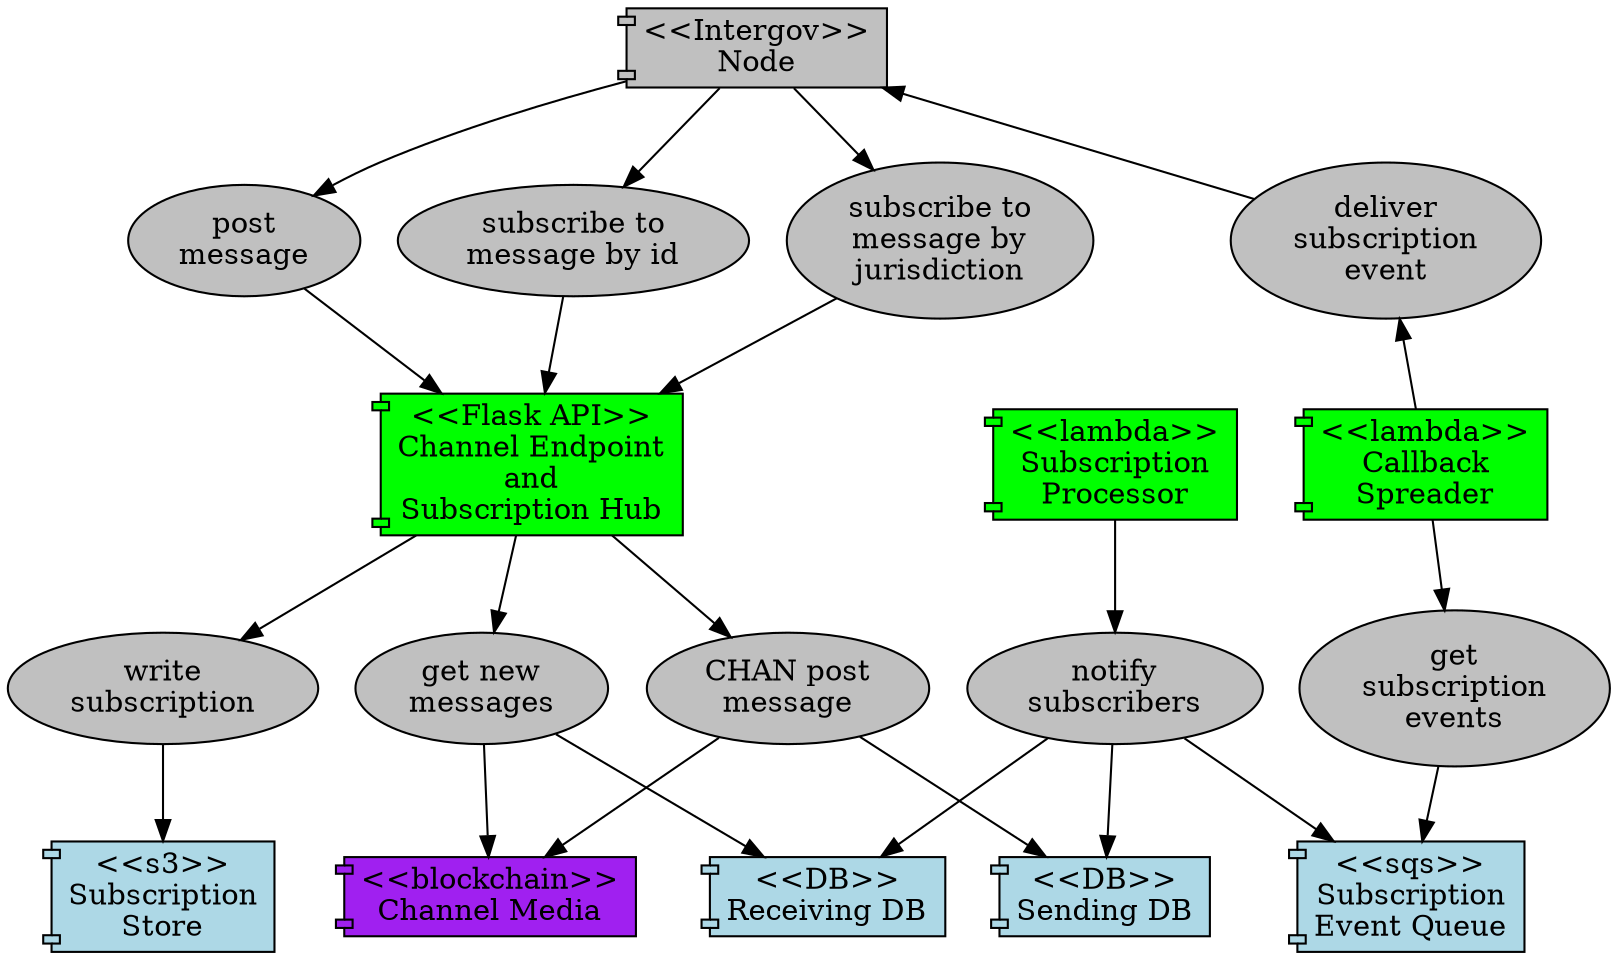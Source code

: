 digraph d {
node [shape=component style=filled fillcolor=grey];

local_node [label="<<Intergov>>\nNode"];
uc_node_post_message [label="post\nmessage" shape=ellipse];
uc_subscribe_to_message_by_id [label="subscribe to\nmessage by id" shape=ellipse];
uc_subscribe_to_messages_by_jurisdiction [label="subscribe to\nmessage by\njurisdiction" shape=ellipse];
uc_deliver_subscription_event [label="deliver\nsubscription\nevent" shape=ellipse];

channel_endpoint [label="<<Flask API>>\nChannel Endpoint\nand\nSubscription Hub", fillcolor=green];
uc_channel_post_message [label="CHAN post\nmessage" shape=ellipse];
sending_db [label="<<DB>>\nSending DB", fillcolor=lightblue];
uc_get_new_messages [label="get new\nmessages" shape=ellipse];
receiving_db [label="<<DB>>\nReceiving DB", fillcolor=lightblue];
uc_write_subscription [label="write\nsubscription" shape=ellipse];

channel_media [label="<<blockchain>>\nChannel Media", fillcolor=purple];

subscription_processor [label="<<lambda>>\nSubscription\nProcessor", fillcolor=green];
subscription_store [label="<<s3>>\nSubscription\nStore", fillcolor=lightblue];
uc_notify_subscribers [label="notify\nsubscribers" shape=ellipse];
callback_spreader [label="<<lambda>>\nCallback\nSpreader", fillcolor=green];
uc_get_subscription_event [label="get\nsubscription\nevents" shape=ellipse];
subscription_event_queue [label="<<sqs>>\nSubscription\nEvent Queue", fillcolor=lightblue];


# Grouping for nicer display
subgraph node_channel_interface{
    rank="same"
    channel_endpoint
    callback_spreader
}

subgraph node_ucs{
    rank="same"
    uc_node_post_message
    uc_subscribe_to_message_by_id
    uc_subscribe_to_messages_by_jurisdiction
    uc_deliver_subscription_event
}

subgraph channel_components{
    rank="same"
    channel_endpoint
    subscription_processor
    callback_spreader
}

subgraph channel_ucs{
    rank="same"
    uc_channel_post_message
    uc_get_new_messages
    uc_write_subscription
    uc_get_subscription_event
}

subgraph channel_stores{
    rank="same"
    sending_db
    receiving_db
    subscription_store
    subscription_event_queue
}


# Efferent messages
# node posts to channel
local_node -> uc_node_post_message;
uc_node_post_message -> channel_endpoint;
uc_channel_post_message -> channel_endpoint [dir=back];
uc_channel_post_message -> sending_db;
uc_channel_post_message -> channel_media;
# node subscribe to updates about that message
local_node -> uc_subscribe_to_message_by_id;
uc_subscribe_to_message_by_id -> channel_endpoint;#subscription_hub
uc_write_subscription -> channel_endpoint [dir=back];
uc_write_subscription -> subscription_store;

# Afferent messages
# channel observes new messages
channel_endpoint -> uc_get_new_messages;
uc_get_new_messages -> channel_media;
uc_get_new_messages -> receiving_db;
# node subscribes to new messages
local_node -> uc_subscribe_to_messages_by_jurisdiction;
uc_subscribe_to_messages_by_jurisdiction -> channel_endpoint;#subscription_hub

# Subscriptions
# subscription processor delivers events
subscription_processor -> uc_notify_subscribers;
uc_notify_subscribers -> receiving_db;
uc_notify_subscribers -> sending_db;
uc_notify_subscribers -> subscription_event_queue;
# callback spreader makes callbacks
callback_spreader -> uc_get_subscription_event;
uc_get_subscription_event -> subscription_event_queue;
callback_spreader -> uc_deliver_subscription_event;
uc_deliver_subscription_event -> local_node;
}
